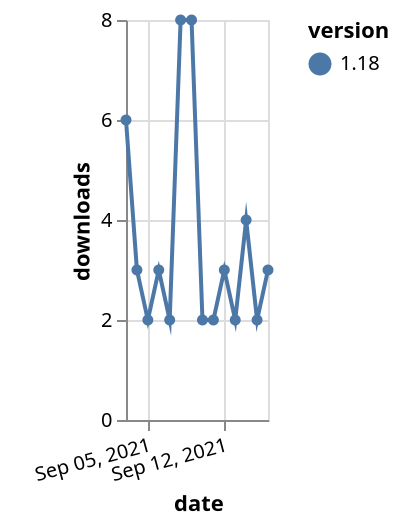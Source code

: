 {"$schema": "https://vega.github.io/schema/vega-lite/v5.json", "description": "A simple bar chart with embedded data.", "data": {"values": [{"date": "2021-09-03", "total": 9854, "delta": 6, "version": "1.18"}, {"date": "2021-09-04", "total": 9857, "delta": 3, "version": "1.18"}, {"date": "2021-09-05", "total": 9859, "delta": 2, "version": "1.18"}, {"date": "2021-09-06", "total": 9862, "delta": 3, "version": "1.18"}, {"date": "2021-09-07", "total": 9864, "delta": 2, "version": "1.18"}, {"date": "2021-09-08", "total": 9872, "delta": 8, "version": "1.18"}, {"date": "2021-09-09", "total": 9880, "delta": 8, "version": "1.18"}, {"date": "2021-09-10", "total": 9882, "delta": 2, "version": "1.18"}, {"date": "2021-09-11", "total": 9884, "delta": 2, "version": "1.18"}, {"date": "2021-09-12", "total": 9887, "delta": 3, "version": "1.18"}, {"date": "2021-09-13", "total": 9889, "delta": 2, "version": "1.18"}, {"date": "2021-09-14", "total": 9893, "delta": 4, "version": "1.18"}, {"date": "2021-09-15", "total": 9895, "delta": 2, "version": "1.18"}, {"date": "2021-09-16", "total": 9898, "delta": 3, "version": "1.18"}]}, "width": "container", "mark": {"type": "line", "point": {"filled": true}}, "encoding": {"x": {"field": "date", "type": "temporal", "timeUnit": "yearmonthdate", "title": "date", "axis": {"labelAngle": -15}}, "y": {"field": "delta", "type": "quantitative", "title": "downloads"}, "color": {"field": "version", "type": "nominal"}, "tooltip": {"field": "delta"}}}